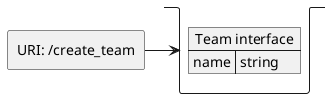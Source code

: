 @startuml Create team request
allowmixing

agent "URI: /create_team"
stack {
  json "Team interface" as J {
    "name": "string"
  }
}

"URI: /create_team" -> J 
@enduml